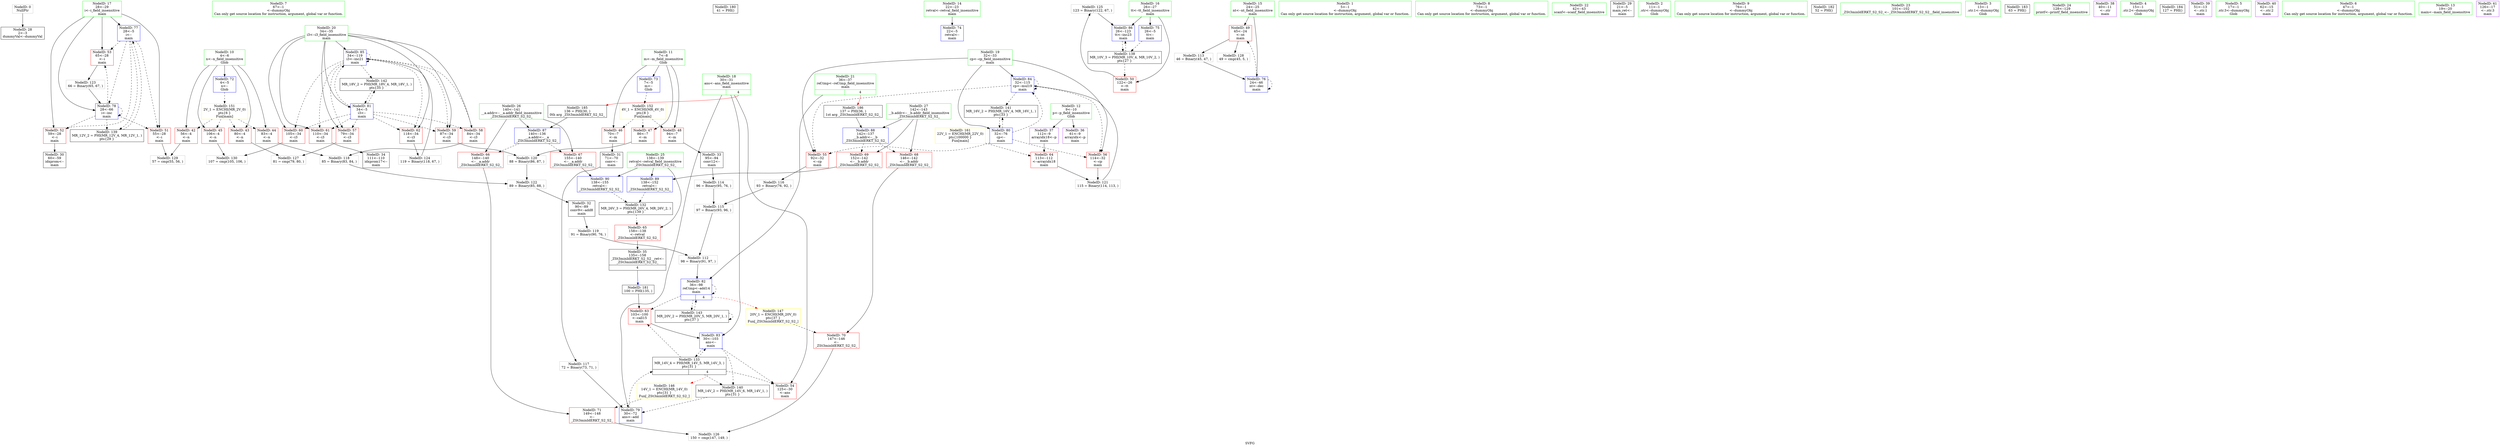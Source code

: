 digraph "SVFG" {
	label="SVFG";

	Node0x55ffdc23fd20 [shape=record,color=grey,label="{NodeID: 0\nNullPtr}"];
	Node0x55ffdc23fd20 -> Node0x55ffdc257130[style=solid];
	Node0x55ffdc25b440 [shape=record,color=blue,label="{NodeID: 90\n138\<--155\nretval\<--\n_ZSt3minIdERKT_S2_S2_\n}"];
	Node0x55ffdc25b440 -> Node0x55ffdc264330[style=dashed];
	Node0x55ffdc2557b0 [shape=record,color=green,label="{NodeID: 7\n67\<--1\n\<--dummyObj\nCan only get source location for instruction, argument, global var or function.}"];
	Node0x55ffdc0d1540 [shape=record,color=black,label="{NodeID: 180\n41 = PHI()\n}"];
	Node0x55ffdc256540 [shape=record,color=green,label="{NodeID: 14\n22\<--23\nretval\<--retval_field_insensitive\nmain\n}"];
	Node0x55ffdc256540 -> Node0x55ffdc25a740[style=solid];
	Node0x55ffdc256af0 [shape=record,color=green,label="{NodeID: 21\n36\<--37\nref.tmp\<--ref.tmp_field_insensitive\nmain\n|{|<s1>4}}"];
	Node0x55ffdc256af0 -> Node0x55ffdc25adc0[style=solid];
	Node0x55ffdc256af0:s1 -> Node0x55ffdc274790[style=solid,color=red];
	Node0x55ffdc257130 [shape=record,color=black,label="{NodeID: 28\n2\<--3\ndummyVal\<--dummyVal\n}"];
	Node0x55ffdc25da80 [shape=record,color=grey,label="{NodeID: 118\n85 = Binary(83, 84, )\n}"];
	Node0x55ffdc25da80 -> Node0x55ffdc25e080[style=solid];
	Node0x55ffdc257710 [shape=record,color=black,label="{NodeID: 35\n135\<--158\n_ZSt3minIdERKT_S2_S2__ret\<--\n_ZSt3minIdERKT_S2_S2_\n|{<s0>4}}"];
	Node0x55ffdc257710:s0 -> Node0x55ffdc273a00[style=solid,color=blue];
	Node0x55ffdc25e500 [shape=record,color=grey,label="{NodeID: 125\n123 = Binary(122, 67, )\n}"];
	Node0x55ffdc25e500 -> Node0x55ffdc25b100[style=solid];
	Node0x55ffdc257cc0 [shape=record,color=red,label="{NodeID: 42\n56\<--4\n\<--n\nmain\n}"];
	Node0x55ffdc257cc0 -> Node0x55ffdc2589f0[style=solid];
	Node0x55ffdc264330 [shape=record,color=black,label="{NodeID: 132\nMR_26V_3 = PHI(MR_26V_4, MR_26V_2, )\npts\{139 \}\n}"];
	Node0x55ffdc264330 -> Node0x55ffdc259f90[style=dashed];
	Node0x55ffdc259290 [shape=record,color=red,label="{NodeID: 49\n45\<--24\n\<--nt\nmain\n}"];
	Node0x55ffdc259290 -> Node0x55ffdc25d300[style=solid];
	Node0x55ffdc259290 -> Node0x55ffdc25e980[style=solid];
	Node0x55ffdc266630 [shape=record,color=black,label="{NodeID: 139\nMR_12V_2 = PHI(MR_12V_4, MR_12V_1, )\npts\{29 \}\n}"];
	Node0x55ffdc266630 -> Node0x55ffdc25a9b0[style=dashed];
	Node0x55ffdc259840 [shape=record,color=red,label="{NodeID: 56\n114\<--32\n\<--cp\nmain\n}"];
	Node0x55ffdc259840 -> Node0x55ffdc25df00[style=solid];
	Node0x55ffdc268930 [shape=record,color=yellow,style=double,label="{NodeID: 146\n14V_1 = ENCHI(MR_14V_0)\npts\{31 \}\nFun[_ZSt3minIdERKT_S2_S2_]}"];
	Node0x55ffdc268930 -> Node0x55ffdc25a470[style=dashed];
	Node0x55ffdc259df0 [shape=record,color=red,label="{NodeID: 63\n103\<--100\n\<--call15\nmain\n}"];
	Node0x55ffdc259df0 -> Node0x55ffdc25ae90[style=solid];
	Node0x55ffdc25a3a0 [shape=record,color=red,label="{NodeID: 70\n147\<--146\n\<--\n_ZSt3minIdERKT_S2_S2_\n}"];
	Node0x55ffdc25a3a0 -> Node0x55ffdc25e680[style=solid];
	Node0x55ffdc25a9b0 [shape=record,color=blue,label="{NodeID: 77\n28\<--5\ni\<--\nmain\n}"];
	Node0x55ffdc25a9b0 -> Node0x55ffdc259430[style=dashed];
	Node0x55ffdc25a9b0 -> Node0x55ffdc259500[style=dashed];
	Node0x55ffdc25a9b0 -> Node0x55ffdc2595d0[style=dashed];
	Node0x55ffdc25a9b0 -> Node0x55ffdc25aa80[style=dashed];
	Node0x55ffdc25a9b0 -> Node0x55ffdc266630[style=dashed];
	Node0x55ffdc25af60 [shape=record,color=blue,label="{NodeID: 84\n32\<--115\ncp\<--mul19\nmain\n}"];
	Node0x55ffdc25af60 -> Node0x55ffdc259770[style=dashed];
	Node0x55ffdc25af60 -> Node0x55ffdc259840[style=dashed];
	Node0x55ffdc25af60 -> Node0x55ffdc25af60[style=dashed];
	Node0x55ffdc25af60 -> Node0x55ffdc267030[style=dashed];
	Node0x55ffdc23eae0 [shape=record,color=green,label="{NodeID: 1\n5\<--1\n\<--dummyObj\nCan only get source location for instruction, argument, global var or function.}"];
	Node0x55ffdc255ff0 [shape=record,color=green,label="{NodeID: 8\n73\<--1\n\<--dummyObj\nCan only get source location for instruction, argument, global var or function.}"];
	Node0x55ffdc273a00 [shape=record,color=black,label="{NodeID: 181\n100 = PHI(135, )\n}"];
	Node0x55ffdc273a00 -> Node0x55ffdc259df0[style=solid];
	Node0x55ffdc256610 [shape=record,color=green,label="{NodeID: 15\n24\<--25\nnt\<--nt_field_insensitive\nmain\n}"];
	Node0x55ffdc256610 -> Node0x55ffdc259290[style=solid];
	Node0x55ffdc256610 -> Node0x55ffdc25a8e0[style=solid];
	Node0x55ffdc256bc0 [shape=record,color=green,label="{NodeID: 22\n42\<--43\nscanf\<--scanf_field_insensitive\n}"];
	Node0x55ffdc25d180 [shape=record,color=grey,label="{NodeID: 112\n98 = Binary(91, 97, )\n}"];
	Node0x55ffdc25d180 -> Node0x55ffdc25adc0[style=solid];
	Node0x55ffdc257230 [shape=record,color=black,label="{NodeID: 29\n21\<--5\nmain_ret\<--\nmain\n}"];
	Node0x55ffdc25dc00 [shape=record,color=grey,label="{NodeID: 119\n91 = Binary(90, 76, )\n}"];
	Node0x55ffdc25dc00 -> Node0x55ffdc25d180[style=solid];
	Node0x55ffdc2577e0 [shape=record,color=purple,label="{NodeID: 36\n61\<--9\narrayidx\<--p\nmain\n}"];
	Node0x55ffdc25e680 [shape=record,color=grey,label="{NodeID: 126\n150 = cmp(147, 149, )\n}"];
	Node0x55ffdc257d90 [shape=record,color=red,label="{NodeID: 43\n80\<--4\n\<--n\nmain\n}"];
	Node0x55ffdc257d90 -> Node0x55ffdc25e800[style=solid];
	Node0x55ffdc264830 [shape=record,color=black,label="{NodeID: 133\nMR_14V_4 = PHI(MR_14V_5, MR_14V_3, )\npts\{31 \}\n|{|<s4>4}}"];
	Node0x55ffdc264830 -> Node0x55ffdc2596a0[style=dashed];
	Node0x55ffdc264830 -> Node0x55ffdc259df0[style=dashed];
	Node0x55ffdc264830 -> Node0x55ffdc25ae90[style=dashed];
	Node0x55ffdc264830 -> Node0x55ffdc266b30[style=dashed];
	Node0x55ffdc264830:s4 -> Node0x55ffdc268930[style=dashed,color=red];
	Node0x55ffdc259360 [shape=record,color=red,label="{NodeID: 50\n122\<--26\n\<--tt\nmain\n}"];
	Node0x55ffdc259360 -> Node0x55ffdc25e500[style=solid];
	Node0x55ffdc266b30 [shape=record,color=black,label="{NodeID: 140\nMR_14V_2 = PHI(MR_14V_6, MR_14V_1, )\npts\{31 \}\n}"];
	Node0x55ffdc266b30 -> Node0x55ffdc25ab50[style=dashed];
	Node0x55ffdc259910 [shape=record,color=red,label="{NodeID: 57\n79\<--34\n\<--i3\nmain\n}"];
	Node0x55ffdc259910 -> Node0x55ffdc25e800[style=solid];
	Node0x55ffdc269450 [shape=record,color=yellow,style=double,label="{NodeID: 147\n20V_1 = ENCHI(MR_20V_0)\npts\{37 \}\nFun[_ZSt3minIdERKT_S2_S2_]}"];
	Node0x55ffdc269450 -> Node0x55ffdc25a3a0[style=dashed];
	Node0x55ffdc259ec0 [shape=record,color=red,label="{NodeID: 64\n113\<--112\n\<--arrayidx18\nmain\n}"];
	Node0x55ffdc259ec0 -> Node0x55ffdc25df00[style=solid];
	Node0x55ffdc25a470 [shape=record,color=red,label="{NodeID: 71\n149\<--148\n\<--\n_ZSt3minIdERKT_S2_S2_\n}"];
	Node0x55ffdc25a470 -> Node0x55ffdc25e680[style=solid];
	Node0x55ffdc26a0c0 [shape=record,color=yellow,style=double,label="{NodeID: 161\n22V_1 = ENCHI(MR_22V_0)\npts\{100000 \}\nFun[main]}"];
	Node0x55ffdc26a0c0 -> Node0x55ffdc259ec0[style=dashed];
	Node0x55ffdc25aa80 [shape=record,color=blue,label="{NodeID: 78\n28\<--66\ni\<--inc\nmain\n}"];
	Node0x55ffdc25aa80 -> Node0x55ffdc259430[style=dashed];
	Node0x55ffdc25aa80 -> Node0x55ffdc259500[style=dashed];
	Node0x55ffdc25aa80 -> Node0x55ffdc2595d0[style=dashed];
	Node0x55ffdc25aa80 -> Node0x55ffdc25aa80[style=dashed];
	Node0x55ffdc25aa80 -> Node0x55ffdc266630[style=dashed];
	Node0x55ffdc25b030 [shape=record,color=blue,label="{NodeID: 85\n34\<--119\ni3\<--inc21\nmain\n}"];
	Node0x55ffdc25b030 -> Node0x55ffdc259910[style=dashed];
	Node0x55ffdc25b030 -> Node0x55ffdc2599e0[style=dashed];
	Node0x55ffdc25b030 -> Node0x55ffdc259ab0[style=dashed];
	Node0x55ffdc25b030 -> Node0x55ffdc259b80[style=dashed];
	Node0x55ffdc25b030 -> Node0x55ffdc259c50[style=dashed];
	Node0x55ffdc25b030 -> Node0x55ffdc259d20[style=dashed];
	Node0x55ffdc25b030 -> Node0x55ffdc25b030[style=dashed];
	Node0x55ffdc25b030 -> Node0x55ffdc267530[style=dashed];
	Node0x55ffdc23fef0 [shape=record,color=green,label="{NodeID: 2\n11\<--1\n.str\<--dummyObj\nGlob }"];
	Node0x55ffdc256080 [shape=record,color=green,label="{NodeID: 9\n76\<--1\n\<--dummyObj\nCan only get source location for instruction, argument, global var or function.}"];
	Node0x55ffdc273bf0 [shape=record,color=black,label="{NodeID: 182\n52 = PHI()\n}"];
	Node0x55ffdc2566e0 [shape=record,color=green,label="{NodeID: 16\n26\<--27\ntt\<--tt_field_insensitive\nmain\n}"];
	Node0x55ffdc2566e0 -> Node0x55ffdc259360[style=solid];
	Node0x55ffdc2566e0 -> Node0x55ffdc25a810[style=solid];
	Node0x55ffdc2566e0 -> Node0x55ffdc25b100[style=solid];
	Node0x55ffdc256cc0 [shape=record,color=green,label="{NodeID: 23\n101\<--102\n_ZSt3minIdERKT_S2_S2_\<--_ZSt3minIdERKT_S2_S2__field_insensitive\n}"];
	Node0x55ffdc25d300 [shape=record,color=grey,label="{NodeID: 113\n46 = Binary(45, 47, )\n}"];
	Node0x55ffdc25d300 -> Node0x55ffdc25a8e0[style=solid];
	Node0x55ffdc257300 [shape=record,color=black,label="{NodeID: 30\n60\<--59\nidxprom\<--\nmain\n}"];
	Node0x55ffdc25dd80 [shape=record,color=grey,label="{NodeID: 120\n88 = Binary(86, 87, )\n}"];
	Node0x55ffdc25dd80 -> Node0x55ffdc25e080[style=solid];
	Node0x55ffdc2578b0 [shape=record,color=purple,label="{NodeID: 37\n112\<--9\narrayidx18\<--p\nmain\n}"];
	Node0x55ffdc2578b0 -> Node0x55ffdc259ec0[style=solid];
	Node0x55ffdc25e800 [shape=record,color=grey,label="{NodeID: 127\n81 = cmp(79, 80, )\n}"];
	Node0x55ffdc257e60 [shape=record,color=red,label="{NodeID: 44\n83\<--4\n\<--n\nmain\n}"];
	Node0x55ffdc257e60 -> Node0x55ffdc25da80[style=solid];
	Node0x55ffdc259430 [shape=record,color=red,label="{NodeID: 51\n55\<--28\n\<--i\nmain\n}"];
	Node0x55ffdc259430 -> Node0x55ffdc2589f0[style=solid];
	Node0x55ffdc267030 [shape=record,color=black,label="{NodeID: 141\nMR_16V_2 = PHI(MR_16V_4, MR_16V_1, )\npts\{33 \}\n}"];
	Node0x55ffdc267030 -> Node0x55ffdc25ac20[style=dashed];
	Node0x55ffdc2599e0 [shape=record,color=red,label="{NodeID: 58\n84\<--34\n\<--i3\nmain\n}"];
	Node0x55ffdc2599e0 -> Node0x55ffdc25da80[style=solid];
	Node0x55ffdc259f90 [shape=record,color=red,label="{NodeID: 65\n158\<--138\n\<--retval\n_ZSt3minIdERKT_S2_S2_\n}"];
	Node0x55ffdc259f90 -> Node0x55ffdc257710[style=solid];
	Node0x55ffdc25a540 [shape=record,color=blue,label="{NodeID: 72\n4\<--5\nn\<--\nGlob }"];
	Node0x55ffdc25a540 -> Node0x55ffdc2697d0[style=dashed];
	Node0x55ffdc25ab50 [shape=record,color=blue,label="{NodeID: 79\n30\<--72\nans\<--add\nmain\n}"];
	Node0x55ffdc25ab50 -> Node0x55ffdc264830[style=dashed];
	Node0x55ffdc25b100 [shape=record,color=blue,label="{NodeID: 86\n26\<--123\ntt\<--inc23\nmain\n}"];
	Node0x55ffdc25b100 -> Node0x55ffdc266130[style=dashed];
	Node0x55ffdc23ebe0 [shape=record,color=green,label="{NodeID: 3\n13\<--1\n.str.1\<--dummyObj\nGlob }"];
	Node0x55ffdc256140 [shape=record,color=green,label="{NodeID: 10\n4\<--6\nn\<--n_field_insensitive\nGlob }"];
	Node0x55ffdc256140 -> Node0x55ffdc257cc0[style=solid];
	Node0x55ffdc256140 -> Node0x55ffdc257d90[style=solid];
	Node0x55ffdc256140 -> Node0x55ffdc257e60[style=solid];
	Node0x55ffdc256140 -> Node0x55ffdc257f30[style=solid];
	Node0x55ffdc256140 -> Node0x55ffdc25a540[style=solid];
	Node0x55ffdc273cf0 [shape=record,color=black,label="{NodeID: 183\n63 = PHI()\n}"];
	Node0x55ffdc2567b0 [shape=record,color=green,label="{NodeID: 17\n28\<--29\ni\<--i_field_insensitive\nmain\n}"];
	Node0x55ffdc2567b0 -> Node0x55ffdc259430[style=solid];
	Node0x55ffdc2567b0 -> Node0x55ffdc259500[style=solid];
	Node0x55ffdc2567b0 -> Node0x55ffdc2595d0[style=solid];
	Node0x55ffdc2567b0 -> Node0x55ffdc25a9b0[style=solid];
	Node0x55ffdc2567b0 -> Node0x55ffdc25aa80[style=solid];
	Node0x55ffdc256dc0 [shape=record,color=green,label="{NodeID: 24\n128\<--129\nprintf\<--printf_field_insensitive\n}"];
	Node0x55ffdc25d480 [shape=record,color=grey,label="{NodeID: 114\n96 = Binary(95, 76, )\n}"];
	Node0x55ffdc25d480 -> Node0x55ffdc25d600[style=solid];
	Node0x55ffdc2573d0 [shape=record,color=black,label="{NodeID: 31\n71\<--70\nconv\<--\nmain\n}"];
	Node0x55ffdc2573d0 -> Node0x55ffdc25d900[style=solid];
	Node0x55ffdc25df00 [shape=record,color=grey,label="{NodeID: 121\n115 = Binary(114, 113, )\n}"];
	Node0x55ffdc25df00 -> Node0x55ffdc25af60[style=solid];
	Node0x55ffdc257980 [shape=record,color=purple,label="{NodeID: 38\n40\<--11\n\<--.str\nmain\n}"];
	Node0x55ffdc25e980 [shape=record,color=grey,label="{NodeID: 128\n49 = cmp(45, 5, )\n}"];
	Node0x55ffdc257f30 [shape=record,color=red,label="{NodeID: 45\n106\<--4\n\<--n\nmain\n}"];
	Node0x55ffdc257f30 -> Node0x55ffdc258b70[style=solid];
	Node0x55ffdc259500 [shape=record,color=red,label="{NodeID: 52\n59\<--28\n\<--i\nmain\n}"];
	Node0x55ffdc259500 -> Node0x55ffdc257300[style=solid];
	Node0x55ffdc267530 [shape=record,color=black,label="{NodeID: 142\nMR_18V_2 = PHI(MR_18V_4, MR_18V_1, )\npts\{35 \}\n}"];
	Node0x55ffdc267530 -> Node0x55ffdc25acf0[style=dashed];
	Node0x55ffdc259ab0 [shape=record,color=red,label="{NodeID: 59\n87\<--34\n\<--i3\nmain\n}"];
	Node0x55ffdc259ab0 -> Node0x55ffdc25dd80[style=solid];
	Node0x55ffdc25a060 [shape=record,color=red,label="{NodeID: 66\n148\<--140\n\<--__a.addr\n_ZSt3minIdERKT_S2_S2_\n}"];
	Node0x55ffdc25a060 -> Node0x55ffdc25a470[style=solid];
	Node0x55ffdc25a640 [shape=record,color=blue,label="{NodeID: 73\n7\<--5\nm\<--\nGlob }"];
	Node0x55ffdc25a640 -> Node0x55ffdc2698e0[style=dashed];
	Node0x55ffdc25ac20 [shape=record,color=blue,label="{NodeID: 80\n32\<--76\ncp\<--\nmain\n}"];
	Node0x55ffdc25ac20 -> Node0x55ffdc259770[style=dashed];
	Node0x55ffdc25ac20 -> Node0x55ffdc259840[style=dashed];
	Node0x55ffdc25ac20 -> Node0x55ffdc25af60[style=dashed];
	Node0x55ffdc25ac20 -> Node0x55ffdc267030[style=dashed];
	Node0x55ffdc25b1d0 [shape=record,color=blue,label="{NodeID: 87\n140\<--136\n__a.addr\<--__a\n_ZSt3minIdERKT_S2_S2_\n}"];
	Node0x55ffdc25b1d0 -> Node0x55ffdc25a060[style=dashed];
	Node0x55ffdc25b1d0 -> Node0x55ffdc25a130[style=dashed];
	Node0x55ffdc255600 [shape=record,color=green,label="{NodeID: 4\n15\<--1\n.str.2\<--dummyObj\nGlob }"];
	Node0x55ffdc256240 [shape=record,color=green,label="{NodeID: 11\n7\<--8\nm\<--m_field_insensitive\nGlob }"];
	Node0x55ffdc256240 -> Node0x55ffdc258000[style=solid];
	Node0x55ffdc256240 -> Node0x55ffdc2580d0[style=solid];
	Node0x55ffdc256240 -> Node0x55ffdc2591c0[style=solid];
	Node0x55ffdc256240 -> Node0x55ffdc25a640[style=solid];
	Node0x55ffdc273df0 [shape=record,color=black,label="{NodeID: 184\n127 = PHI()\n}"];
	Node0x55ffdc256880 [shape=record,color=green,label="{NodeID: 18\n30\<--31\nans\<--ans_field_insensitive\nmain\n|{|<s3>4}}"];
	Node0x55ffdc256880 -> Node0x55ffdc2596a0[style=solid];
	Node0x55ffdc256880 -> Node0x55ffdc25ab50[style=solid];
	Node0x55ffdc256880 -> Node0x55ffdc25ae90[style=solid];
	Node0x55ffdc256880:s3 -> Node0x55ffdc2745a0[style=solid,color=red];
	Node0x55ffdc256ec0 [shape=record,color=green,label="{NodeID: 25\n138\<--139\nretval\<--retval_field_insensitive\n_ZSt3minIdERKT_S2_S2_\n}"];
	Node0x55ffdc256ec0 -> Node0x55ffdc259f90[style=solid];
	Node0x55ffdc256ec0 -> Node0x55ffdc25b370[style=solid];
	Node0x55ffdc256ec0 -> Node0x55ffdc25b440[style=solid];
	Node0x55ffdc25d600 [shape=record,color=grey,label="{NodeID: 115\n97 = Binary(93, 96, )\n}"];
	Node0x55ffdc25d600 -> Node0x55ffdc25d180[style=solid];
	Node0x55ffdc2574a0 [shape=record,color=black,label="{NodeID: 32\n90\<--89\nconv9\<--add8\nmain\n}"];
	Node0x55ffdc2574a0 -> Node0x55ffdc25dc00[style=solid];
	Node0x55ffdc25e080 [shape=record,color=grey,label="{NodeID: 122\n89 = Binary(85, 88, )\n}"];
	Node0x55ffdc25e080 -> Node0x55ffdc2574a0[style=solid];
	Node0x55ffdc257a50 [shape=record,color=purple,label="{NodeID: 39\n51\<--13\n\<--.str.1\nmain\n}"];
	Node0x55ffdc2589f0 [shape=record,color=grey,label="{NodeID: 129\n57 = cmp(55, 56, )\n}"];
	Node0x55ffdc258000 [shape=record,color=red,label="{NodeID: 46\n70\<--7\n\<--m\nmain\n}"];
	Node0x55ffdc258000 -> Node0x55ffdc2573d0[style=solid];
	Node0x55ffdc2595d0 [shape=record,color=red,label="{NodeID: 53\n65\<--28\n\<--i\nmain\n}"];
	Node0x55ffdc2595d0 -> Node0x55ffdc25e200[style=solid];
	Node0x55ffdc267a30 [shape=record,color=black,label="{NodeID: 143\nMR_20V_2 = PHI(MR_20V_5, MR_20V_1, )\npts\{37 \}\n}"];
	Node0x55ffdc267a30 -> Node0x55ffdc25adc0[style=dashed];
	Node0x55ffdc267a30 -> Node0x55ffdc267a30[style=dashed];
	Node0x55ffdc259b80 [shape=record,color=red,label="{NodeID: 60\n105\<--34\n\<--i3\nmain\n}"];
	Node0x55ffdc259b80 -> Node0x55ffdc258b70[style=solid];
	Node0x55ffdc25a130 [shape=record,color=red,label="{NodeID: 67\n155\<--140\n\<--__a.addr\n_ZSt3minIdERKT_S2_S2_\n}"];
	Node0x55ffdc25a130 -> Node0x55ffdc25b440[style=solid];
	Node0x55ffdc25a740 [shape=record,color=blue,label="{NodeID: 74\n22\<--5\nretval\<--\nmain\n}"];
	Node0x55ffdc25acf0 [shape=record,color=blue,label="{NodeID: 81\n34\<--5\ni3\<--\nmain\n}"];
	Node0x55ffdc25acf0 -> Node0x55ffdc259910[style=dashed];
	Node0x55ffdc25acf0 -> Node0x55ffdc2599e0[style=dashed];
	Node0x55ffdc25acf0 -> Node0x55ffdc259ab0[style=dashed];
	Node0x55ffdc25acf0 -> Node0x55ffdc259b80[style=dashed];
	Node0x55ffdc25acf0 -> Node0x55ffdc259c50[style=dashed];
	Node0x55ffdc25acf0 -> Node0x55ffdc259d20[style=dashed];
	Node0x55ffdc25acf0 -> Node0x55ffdc25b030[style=dashed];
	Node0x55ffdc25acf0 -> Node0x55ffdc267530[style=dashed];
	Node0x55ffdc25b2a0 [shape=record,color=blue,label="{NodeID: 88\n142\<--137\n__b.addr\<--__b\n_ZSt3minIdERKT_S2_S2_\n}"];
	Node0x55ffdc25b2a0 -> Node0x55ffdc25a200[style=dashed];
	Node0x55ffdc25b2a0 -> Node0x55ffdc25a2d0[style=dashed];
	Node0x55ffdc255690 [shape=record,color=green,label="{NodeID: 5\n17\<--1\n.str.3\<--dummyObj\nGlob }"];
	Node0x55ffdc256340 [shape=record,color=green,label="{NodeID: 12\n9\<--10\np\<--p_field_insensitive\nGlob }"];
	Node0x55ffdc256340 -> Node0x55ffdc2577e0[style=solid];
	Node0x55ffdc256340 -> Node0x55ffdc2578b0[style=solid];
	Node0x55ffdc2745a0 [shape=record,color=black,label="{NodeID: 185\n136 = PHI(30, )\n0th arg _ZSt3minIdERKT_S2_S2_ }"];
	Node0x55ffdc2745a0 -> Node0x55ffdc25b1d0[style=solid];
	Node0x55ffdc256950 [shape=record,color=green,label="{NodeID: 19\n32\<--33\ncp\<--cp_field_insensitive\nmain\n}"];
	Node0x55ffdc256950 -> Node0x55ffdc259770[style=solid];
	Node0x55ffdc256950 -> Node0x55ffdc259840[style=solid];
	Node0x55ffdc256950 -> Node0x55ffdc25ac20[style=solid];
	Node0x55ffdc256950 -> Node0x55ffdc25af60[style=solid];
	Node0x55ffdc256f90 [shape=record,color=green,label="{NodeID: 26\n140\<--141\n__a.addr\<--__a.addr_field_insensitive\n_ZSt3minIdERKT_S2_S2_\n}"];
	Node0x55ffdc256f90 -> Node0x55ffdc25a060[style=solid];
	Node0x55ffdc256f90 -> Node0x55ffdc25a130[style=solid];
	Node0x55ffdc256f90 -> Node0x55ffdc25b1d0[style=solid];
	Node0x55ffdc25d780 [shape=record,color=grey,label="{NodeID: 116\n93 = Binary(76, 92, )\n}"];
	Node0x55ffdc25d780 -> Node0x55ffdc25d600[style=solid];
	Node0x55ffdc257570 [shape=record,color=black,label="{NodeID: 33\n95\<--94\nconv12\<--\nmain\n}"];
	Node0x55ffdc257570 -> Node0x55ffdc25d480[style=solid];
	Node0x55ffdc25e200 [shape=record,color=grey,label="{NodeID: 123\n66 = Binary(65, 67, )\n}"];
	Node0x55ffdc25e200 -> Node0x55ffdc25aa80[style=solid];
	Node0x55ffdc257b20 [shape=record,color=purple,label="{NodeID: 40\n62\<--15\n\<--.str.2\nmain\n}"];
	Node0x55ffdc258b70 [shape=record,color=grey,label="{NodeID: 130\n107 = cmp(105, 106, )\n}"];
	Node0x55ffdc2580d0 [shape=record,color=red,label="{NodeID: 47\n86\<--7\n\<--m\nmain\n}"];
	Node0x55ffdc2580d0 -> Node0x55ffdc25dd80[style=solid];
	Node0x55ffdc2596a0 [shape=record,color=red,label="{NodeID: 54\n125\<--30\n\<--ans\nmain\n}"];
	Node0x55ffdc259c50 [shape=record,color=red,label="{NodeID: 61\n110\<--34\n\<--i3\nmain\n}"];
	Node0x55ffdc259c50 -> Node0x55ffdc257640[style=solid];
	Node0x55ffdc2697d0 [shape=record,color=yellow,style=double,label="{NodeID: 151\n2V_1 = ENCHI(MR_2V_0)\npts\{6 \}\nFun[main]}"];
	Node0x55ffdc2697d0 -> Node0x55ffdc257cc0[style=dashed];
	Node0x55ffdc2697d0 -> Node0x55ffdc257d90[style=dashed];
	Node0x55ffdc2697d0 -> Node0x55ffdc257e60[style=dashed];
	Node0x55ffdc2697d0 -> Node0x55ffdc257f30[style=dashed];
	Node0x55ffdc25a200 [shape=record,color=red,label="{NodeID: 68\n146\<--142\n\<--__b.addr\n_ZSt3minIdERKT_S2_S2_\n}"];
	Node0x55ffdc25a200 -> Node0x55ffdc25a3a0[style=solid];
	Node0x55ffdc25a810 [shape=record,color=blue,label="{NodeID: 75\n26\<--5\ntt\<--\nmain\n}"];
	Node0x55ffdc25a810 -> Node0x55ffdc266130[style=dashed];
	Node0x55ffdc25adc0 [shape=record,color=blue,label="{NodeID: 82\n36\<--98\nref.tmp\<--add14\nmain\n|{|<s3>4}}"];
	Node0x55ffdc25adc0 -> Node0x55ffdc259df0[style=dashed];
	Node0x55ffdc25adc0 -> Node0x55ffdc25adc0[style=dashed];
	Node0x55ffdc25adc0 -> Node0x55ffdc267a30[style=dashed];
	Node0x55ffdc25adc0:s3 -> Node0x55ffdc269450[style=dashed,color=red];
	Node0x55ffdc25b370 [shape=record,color=blue,label="{NodeID: 89\n138\<--152\nretval\<--\n_ZSt3minIdERKT_S2_S2_\n}"];
	Node0x55ffdc25b370 -> Node0x55ffdc264330[style=dashed];
	Node0x55ffdc255720 [shape=record,color=green,label="{NodeID: 6\n47\<--1\n\<--dummyObj\nCan only get source location for instruction, argument, global var or function.}"];
	Node0x55ffdc256440 [shape=record,color=green,label="{NodeID: 13\n19\<--20\nmain\<--main_field_insensitive\n}"];
	Node0x55ffdc274790 [shape=record,color=black,label="{NodeID: 186\n137 = PHI(36, )\n1st arg _ZSt3minIdERKT_S2_S2_ }"];
	Node0x55ffdc274790 -> Node0x55ffdc25b2a0[style=solid];
	Node0x55ffdc256a20 [shape=record,color=green,label="{NodeID: 20\n34\<--35\ni3\<--i3_field_insensitive\nmain\n}"];
	Node0x55ffdc256a20 -> Node0x55ffdc259910[style=solid];
	Node0x55ffdc256a20 -> Node0x55ffdc2599e0[style=solid];
	Node0x55ffdc256a20 -> Node0x55ffdc259ab0[style=solid];
	Node0x55ffdc256a20 -> Node0x55ffdc259b80[style=solid];
	Node0x55ffdc256a20 -> Node0x55ffdc259c50[style=solid];
	Node0x55ffdc256a20 -> Node0x55ffdc259d20[style=solid];
	Node0x55ffdc256a20 -> Node0x55ffdc25acf0[style=solid];
	Node0x55ffdc256a20 -> Node0x55ffdc25b030[style=solid];
	Node0x55ffdc257060 [shape=record,color=green,label="{NodeID: 27\n142\<--143\n__b.addr\<--__b.addr_field_insensitive\n_ZSt3minIdERKT_S2_S2_\n}"];
	Node0x55ffdc257060 -> Node0x55ffdc25a200[style=solid];
	Node0x55ffdc257060 -> Node0x55ffdc25a2d0[style=solid];
	Node0x55ffdc257060 -> Node0x55ffdc25b2a0[style=solid];
	Node0x55ffdc25d900 [shape=record,color=grey,label="{NodeID: 117\n72 = Binary(73, 71, )\n}"];
	Node0x55ffdc25d900 -> Node0x55ffdc25ab50[style=solid];
	Node0x55ffdc257640 [shape=record,color=black,label="{NodeID: 34\n111\<--110\nidxprom17\<--\nmain\n}"];
	Node0x55ffdc25e380 [shape=record,color=grey,label="{NodeID: 124\n119 = Binary(118, 67, )\n}"];
	Node0x55ffdc25e380 -> Node0x55ffdc25b030[style=solid];
	Node0x55ffdc257bf0 [shape=record,color=purple,label="{NodeID: 41\n126\<--17\n\<--.str.3\nmain\n}"];
	Node0x55ffdc2591c0 [shape=record,color=red,label="{NodeID: 48\n94\<--7\n\<--m\nmain\n}"];
	Node0x55ffdc2591c0 -> Node0x55ffdc257570[style=solid];
	Node0x55ffdc266130 [shape=record,color=black,label="{NodeID: 138\nMR_10V_3 = PHI(MR_10V_4, MR_10V_2, )\npts\{27 \}\n}"];
	Node0x55ffdc266130 -> Node0x55ffdc259360[style=dashed];
	Node0x55ffdc266130 -> Node0x55ffdc25b100[style=dashed];
	Node0x55ffdc259770 [shape=record,color=red,label="{NodeID: 55\n92\<--32\n\<--cp\nmain\n}"];
	Node0x55ffdc259770 -> Node0x55ffdc25d780[style=solid];
	Node0x55ffdc259d20 [shape=record,color=red,label="{NodeID: 62\n118\<--34\n\<--i3\nmain\n}"];
	Node0x55ffdc259d20 -> Node0x55ffdc25e380[style=solid];
	Node0x55ffdc2698e0 [shape=record,color=yellow,style=double,label="{NodeID: 152\n4V_1 = ENCHI(MR_4V_0)\npts\{8 \}\nFun[main]}"];
	Node0x55ffdc2698e0 -> Node0x55ffdc258000[style=dashed];
	Node0x55ffdc2698e0 -> Node0x55ffdc2580d0[style=dashed];
	Node0x55ffdc2698e0 -> Node0x55ffdc2591c0[style=dashed];
	Node0x55ffdc25a2d0 [shape=record,color=red,label="{NodeID: 69\n152\<--142\n\<--__b.addr\n_ZSt3minIdERKT_S2_S2_\n}"];
	Node0x55ffdc25a2d0 -> Node0x55ffdc25b370[style=solid];
	Node0x55ffdc25a8e0 [shape=record,color=blue,label="{NodeID: 76\n24\<--46\nnt\<--dec\nmain\n}"];
	Node0x55ffdc25a8e0 -> Node0x55ffdc259290[style=dashed];
	Node0x55ffdc25a8e0 -> Node0x55ffdc25a8e0[style=dashed];
	Node0x55ffdc25ae90 [shape=record,color=blue,label="{NodeID: 83\n30\<--103\nans\<--\nmain\n}"];
	Node0x55ffdc25ae90 -> Node0x55ffdc2596a0[style=dashed];
	Node0x55ffdc25ae90 -> Node0x55ffdc264830[style=dashed];
	Node0x55ffdc25ae90 -> Node0x55ffdc266b30[style=dashed];
}
